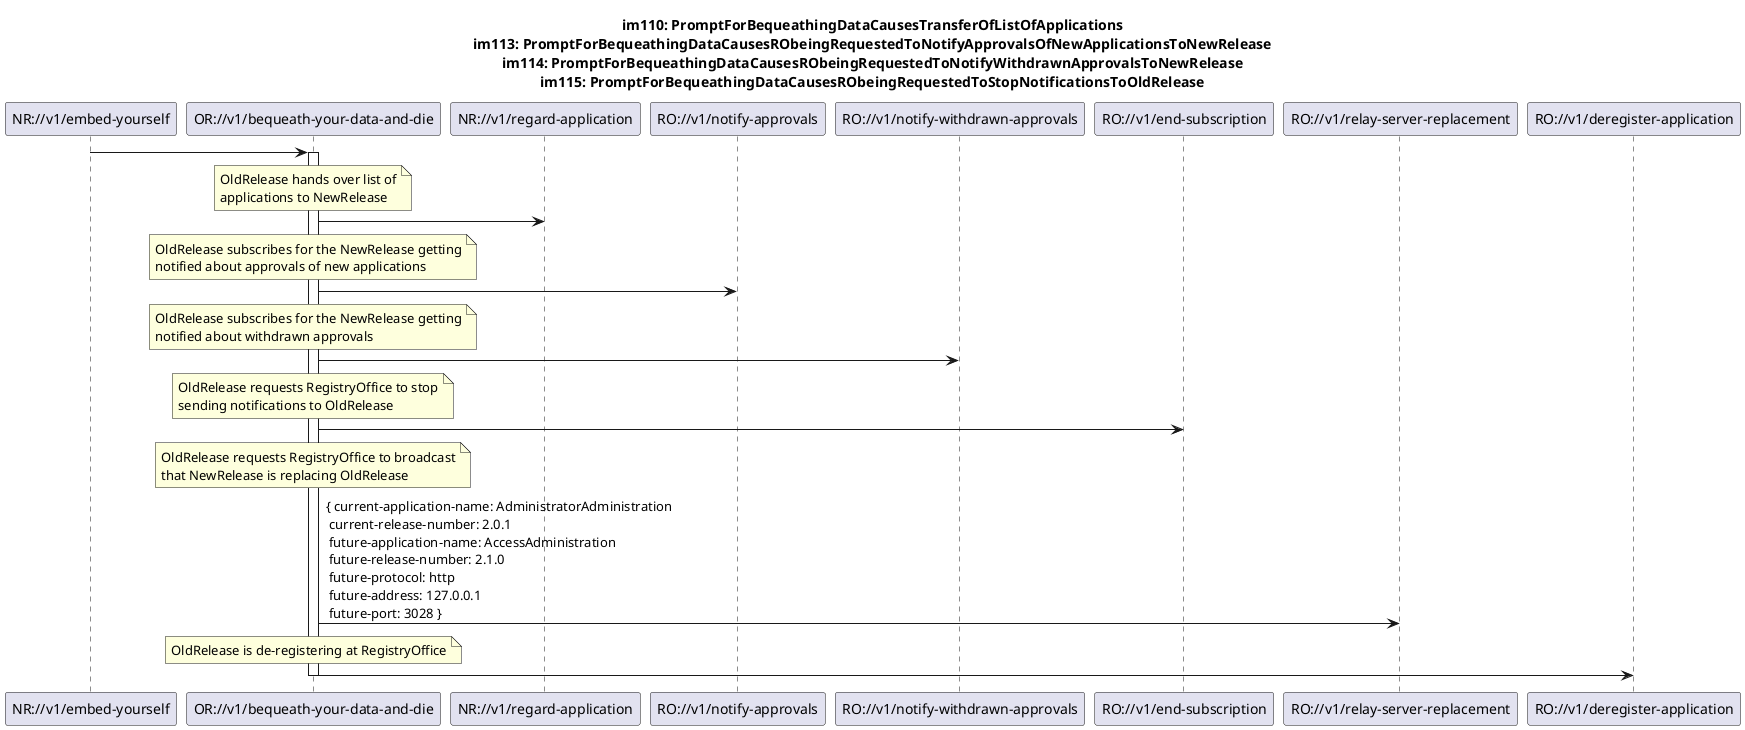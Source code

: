 @startuml im000_BequeathYourDataAndDie
skinparam responseMessageBelowArrow true

title
im110: PromptForBequeathingDataCausesTransferOfListOfApplications
im113: PromptForBequeathingDataCausesRObeingRequestedToNotifyApprovalsOfNewApplicationsToNewRelease
im114: PromptForBequeathingDataCausesRObeingRequestedToNotifyWithdrawnApprovalsToNewRelease
im115: PromptForBequeathingDataCausesRObeingRequestedToStopNotificationsToOldRelease
end title

participant "NR://v1/embed-yourself" as NewRelease
participant "OR://v1/bequeath-your-data-and-die" as OldRelease
participant "NR://v1/regard-application" as NrGetsApplications
participant "RO://v1/notify-approvals" as NrGetsNotifiedAboutApprovals
participant "RO://v1/notify-withdrawn-approvals" as NrGetsNotifiedAboutObjections
participant "RO://v1/end-subscription" as RoStopNotifying
participant "RO://v1/relay-server-replacement" as RelayServerReplacement
participant "RO://v1/deregister-application" as Deregister

NewRelease -> OldRelease
activate OldRelease

note over OldRelease
OldRelease hands over list of
applications to NewRelease
end note
OldRelease -> NrGetsApplications

note over OldRelease
OldRelease subscribes for the NewRelease getting
notified about approvals of new applications
end note
OldRelease -> NrGetsNotifiedAboutApprovals

note over OldRelease
OldRelease subscribes for the NewRelease getting
notified about withdrawn approvals
end note
OldRelease -> NrGetsNotifiedAboutObjections

note over OldRelease
OldRelease requests RegistryOffice to stop
sending notifications to OldRelease
end note
OldRelease -> RoStopNotifying

note over OldRelease
OldRelease requests RegistryOffice to broadcast
that NewRelease is replacing OldRelease
end note
OldRelease -> RelayServerReplacement : { current-application-name: AdministratorAdministration \n current-release-number: 2.0.1 \n future-application-name: AccessAdministration \n future-release-number: 2.1.0 \n future-protocol: http \n future-address: 127.0.0.1 \n future-port: 3028 }

note over OldRelease
OldRelease is de-registering at RegistryOffice
end note
OldRelease -> Deregister

deactivate OldRelease

@enduml
